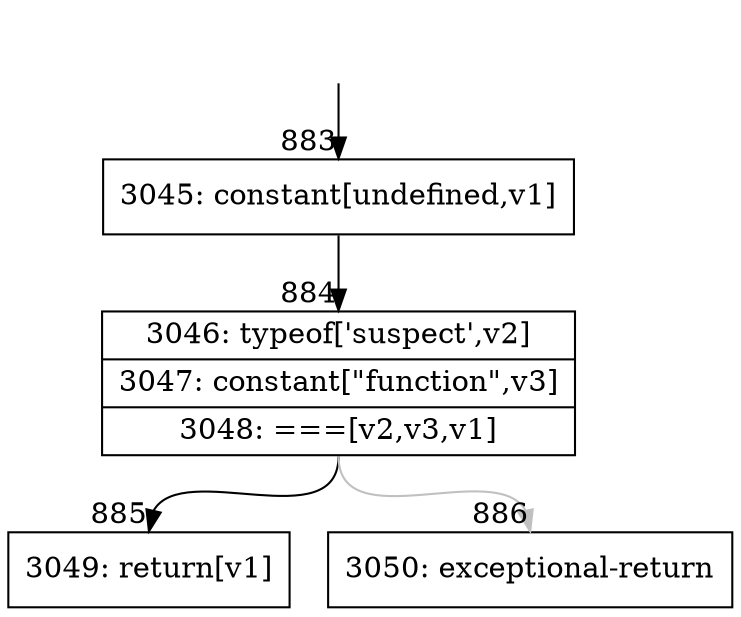 digraph {
rankdir="TD"
BB_entry63[shape=none,label=""];
BB_entry63 -> BB883 [tailport=s, headport=n, headlabel="    883"]
BB883 [shape=record label="{3045: constant[undefined,v1]}" ] 
BB883 -> BB884 [tailport=s, headport=n, headlabel="      884"]
BB884 [shape=record label="{3046: typeof['suspect',v2]|3047: constant[\"function\",v3]|3048: ===[v2,v3,v1]}" ] 
BB884 -> BB885 [tailport=s, headport=n, headlabel="      885"]
BB884 -> BB886 [tailport=s, headport=n, color=gray, headlabel="      886"]
BB885 [shape=record label="{3049: return[v1]}" ] 
BB886 [shape=record label="{3050: exceptional-return}" ] 
//#$~ 1011
}
